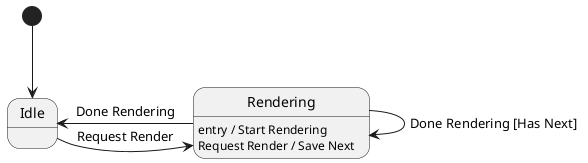 @startuml Renderer

' Events:
' - Request Render
' - Done Rendering

state Idle
state Rendering {
    Rendering: entry / Start Rendering
    Rendering: Request Render / Save Next
}

[*] --> Idle

Rendering -l-> Idle : Done Rendering
Rendering -> Rendering : Done Rendering [Has Next]

Idle -> Rendering : Request Render

@enduml